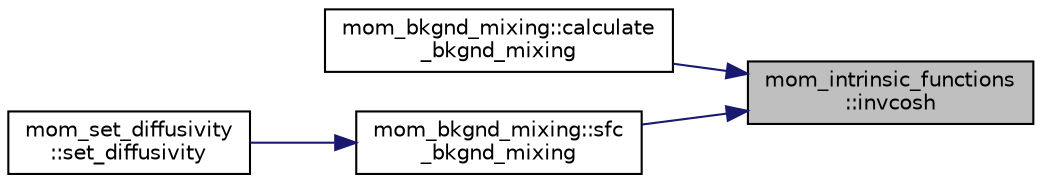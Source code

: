 digraph "mom_intrinsic_functions::invcosh"
{
 // INTERACTIVE_SVG=YES
 // LATEX_PDF_SIZE
  edge [fontname="Helvetica",fontsize="10",labelfontname="Helvetica",labelfontsize="10"];
  node [fontname="Helvetica",fontsize="10",shape=record];
  rankdir="RL";
  Node1 [label="mom_intrinsic_functions\l::invcosh",height=0.2,width=0.4,color="black", fillcolor="grey75", style="filled", fontcolor="black",tooltip="Evaluate the inverse cosh, either using a math library or an equivalent expression."];
  Node1 -> Node2 [dir="back",color="midnightblue",fontsize="10",style="solid",fontname="Helvetica"];
  Node2 [label="mom_bkgnd_mixing::calculate\l_bkgnd_mixing",height=0.2,width=0.4,color="black", fillcolor="white", style="filled",URL="$namespacemom__bkgnd__mixing.html#a1f8ad91305db7b774f5f43b34cd18900",tooltip="Calculates the vertical background diffusivities/viscosities."];
  Node1 -> Node3 [dir="back",color="midnightblue",fontsize="10",style="solid",fontname="Helvetica"];
  Node3 [label="mom_bkgnd_mixing::sfc\l_bkgnd_mixing",height=0.2,width=0.4,color="black", fillcolor="white", style="filled",URL="$namespacemom__bkgnd__mixing.html#ac43e811804d24aa3a648bf8ebb499887",tooltip="Get surface vertical background diffusivities/viscosities."];
  Node3 -> Node4 [dir="back",color="midnightblue",fontsize="10",style="solid",fontname="Helvetica"];
  Node4 [label="mom_set_diffusivity\l::set_diffusivity",height=0.2,width=0.4,color="black", fillcolor="white", style="filled",URL="$namespacemom__set__diffusivity.html#ab1a9d6ee0a1fcd2bea69469fc4df3f3c",tooltip="Sets the interior vertical diffusion of scalars due to the following processes:"];
}
